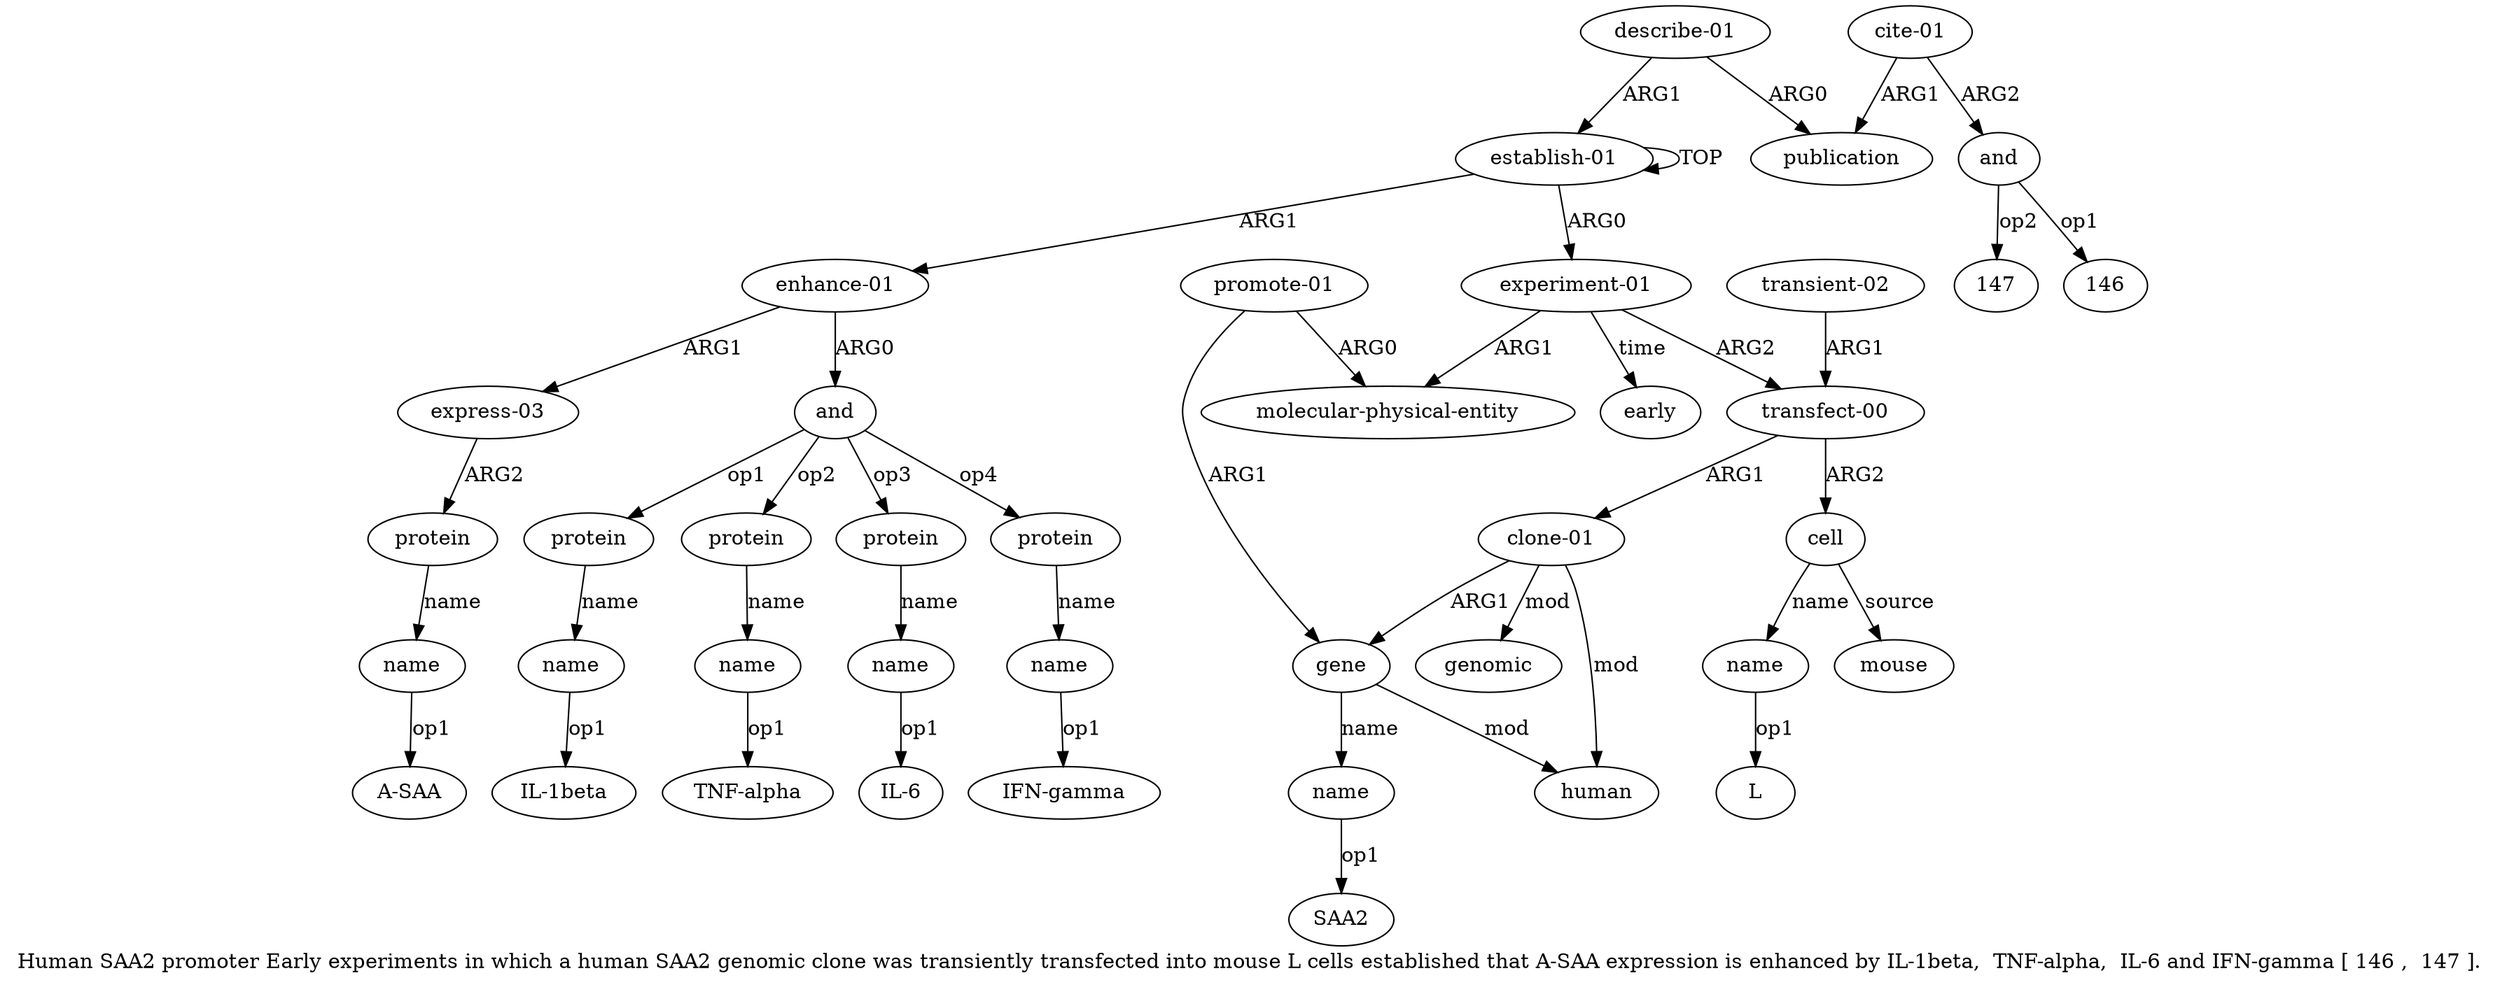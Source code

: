 digraph  {
	graph [label="Human SAA2 promoter Early experiments in which a human SAA2 genomic clone was transiently transfected into mouse L cells established \
that A-SAA expression is enhanced by IL-1beta,  TNF-alpha,  IL-6 and IFN-gamma [ 146 ,  147 ]."];
	node [label="\N"];
	a20	 [color=black,
		gold_ind=20,
		gold_label=name,
		label=name,
		test_ind=20,
		test_label=name];
	"a20 TNF-alpha"	 [color=black,
		gold_ind=-1,
		gold_label="TNF-alpha",
		label="TNF-alpha",
		test_ind=-1,
		test_label="TNF-alpha"];
	a20 -> "a20 TNF-alpha" [key=0,
	color=black,
	gold_label=op1,
	label=op1,
	test_label=op1];
a21 [color=black,
	gold_ind=21,
	gold_label=protein,
	label=protein,
	test_ind=21,
	test_label=protein];
a22 [color=black,
	gold_ind=22,
	gold_label=name,
	label=name,
	test_ind=22,
	test_label=name];
a21 -> a22 [key=0,
color=black,
gold_label=name,
label=name,
test_label=name];
"a22 IL-6" [color=black,
gold_ind=-1,
gold_label="IL-6",
label="IL-6",
test_ind=-1,
test_label="IL-6"];
a22 -> "a22 IL-6" [key=0,
color=black,
gold_label=op1,
label=op1,
test_label=op1];
a23 [color=black,
gold_ind=23,
gold_label=protein,
label=protein,
test_ind=23,
test_label=protein];
a24 [color=black,
gold_ind=24,
gold_label=name,
label=name,
test_ind=24,
test_label=name];
a23 -> a24 [key=0,
color=black,
gold_label=name,
label=name,
test_label=name];
"a24 IFN-gamma" [color=black,
gold_ind=-1,
gold_label="IFN-gamma",
label="IFN-gamma",
test_ind=-1,
test_label="IFN-gamma"];
a24 -> "a24 IFN-gamma" [key=0,
color=black,
gold_label=op1,
label=op1,
test_label=op1];
a25 [color=black,
gold_ind=25,
gold_label="express-03",
label="express-03",
test_ind=25,
test_label="express-03"];
a26 [color=black,
gold_ind=26,
gold_label=protein,
label=protein,
test_ind=26,
test_label=protein];
a25 -> a26 [key=0,
color=black,
gold_label=ARG2,
label=ARG2,
test_label=ARG2];
a27 [color=black,
gold_ind=27,
gold_label=name,
label=name,
test_ind=27,
test_label=name];
a26 -> a27 [key=0,
color=black,
gold_label=name,
label=name,
test_label=name];
"a27 A-SAA" [color=black,
gold_ind=-1,
gold_label="A-SAA",
label="A-SAA",
test_ind=-1,
test_label="A-SAA"];
a27 -> "a27 A-SAA" [key=0,
color=black,
gold_label=op1,
label=op1,
test_label=op1];
a28 [color=black,
gold_ind=28,
gold_label="describe-01",
label="describe-01",
test_ind=28,
test_label="describe-01"];
a29 [color=black,
gold_ind=29,
gold_label=publication,
label=publication,
test_ind=29,
test_label=publication];
a28 -> a29 [key=0,
color=black,
gold_label=ARG0,
label=ARG0,
test_label=ARG0];
a0 [color=black,
gold_ind=0,
gold_label="establish-01",
label="establish-01",
test_ind=0,
test_label="establish-01"];
a28 -> a0 [key=0,
color=black,
gold_label=ARG1,
label=ARG1,
test_label=ARG1];
a31 [color=black,
gold_ind=31,
gold_label=and,
label=and,
test_ind=31,
test_label=and];
"a31 147" [color=black,
gold_ind=-1,
gold_label=147,
label=147,
test_ind=-1,
test_label=147];
a31 -> "a31 147" [key=0,
color=black,
gold_label=op2,
label=op2,
test_label=op2];
"a31 146" [color=black,
gold_ind=-1,
gold_label=146,
label=146,
test_ind=-1,
test_label=146];
a31 -> "a31 146" [key=0,
color=black,
gold_label=op1,
label=op1,
test_label=op1];
a30 [color=black,
gold_ind=30,
gold_label="cite-01",
label="cite-01",
test_ind=30,
test_label="cite-01"];
a30 -> a29 [key=0,
color=black,
gold_label=ARG1,
label=ARG1,
test_label=ARG1];
a30 -> a31 [key=0,
color=black,
gold_label=ARG2,
label=ARG2,
test_label=ARG2];
"a18 IL-1beta" [color=black,
gold_ind=-1,
gold_label="IL-1beta",
label="IL-1beta",
test_ind=-1,
test_label="IL-1beta"];
"a11 L" [color=black,
gold_ind=-1,
gold_label=L,
label=L,
test_ind=-1,
test_label=L];
"a5 SAA2" [color=black,
gold_ind=-1,
gold_label=SAA2,
label=SAA2,
test_ind=-1,
test_label=SAA2];
a15 [color=black,
gold_ind=15,
gold_label="enhance-01",
label="enhance-01",
test_ind=15,
test_label="enhance-01"];
a15 -> a25 [key=0,
color=black,
gold_label=ARG1,
label=ARG1,
test_label=ARG1];
a16 [color=black,
gold_ind=16,
gold_label=and,
label=and,
test_ind=16,
test_label=and];
a15 -> a16 [key=0,
color=black,
gold_label=ARG0,
label=ARG0,
test_label=ARG0];
a14 [color=black,
gold_ind=14,
gold_label=early,
label=early,
test_ind=14,
test_label=early];
a17 [color=black,
gold_ind=17,
gold_label=protein,
label=protein,
test_ind=17,
test_label=protein];
a18 [color=black,
gold_ind=18,
gold_label=name,
label=name,
test_ind=18,
test_label=name];
a17 -> a18 [key=0,
color=black,
gold_label=name,
label=name,
test_label=name];
a16 -> a21 [key=0,
color=black,
gold_label=op3,
label=op3,
test_label=op3];
a16 -> a23 [key=0,
color=black,
gold_label=op4,
label=op4,
test_label=op4];
a16 -> a17 [key=0,
color=black,
gold_label=op1,
label=op1,
test_label=op1];
a19 [color=black,
gold_ind=19,
gold_label=protein,
label=protein,
test_ind=19,
test_label=protein];
a16 -> a19 [key=0,
color=black,
gold_label=op2,
label=op2,
test_label=op2];
a11 [color=black,
gold_ind=11,
gold_label=name,
label=name,
test_ind=11,
test_label=name];
a11 -> "a11 L" [key=0,
color=black,
gold_label=op1,
label=op1,
test_label=op1];
a10 [color=black,
gold_ind=10,
gold_label=cell,
label=cell,
test_ind=10,
test_label=cell];
a10 -> a11 [key=0,
color=black,
gold_label=name,
label=name,
test_label=name];
a12 [color=black,
gold_ind=12,
gold_label=mouse,
label=mouse,
test_ind=12,
test_label=mouse];
a10 -> a12 [key=0,
color=black,
gold_label=source,
label=source,
test_label=source];
a13 [color=black,
gold_ind=13,
gold_label="transient-02",
label="transient-02",
test_ind=13,
test_label="transient-02"];
a6 [color=black,
gold_ind=6,
gold_label="transfect-00",
label="transfect-00",
test_ind=6,
test_label="transfect-00"];
a13 -> a6 [key=0,
color=black,
gold_label=ARG1,
label=ARG1,
test_label=ARG1];
a19 -> a20 [key=0,
color=black,
gold_label=name,
label=name,
test_label=name];
a18 -> "a18 IL-1beta" [key=0,
color=black,
gold_label=op1,
label=op1,
test_label=op1];
a1 [color=black,
gold_ind=1,
gold_label="experiment-01",
label="experiment-01",
test_ind=1,
test_label="experiment-01"];
a1 -> a14 [key=0,
color=black,
gold_label=time,
label=time,
test_label=time];
a2 [color=black,
gold_ind=2,
gold_label="molecular-physical-entity",
label="molecular-physical-entity",
test_ind=2,
test_label="molecular-physical-entity"];
a1 -> a2 [key=0,
color=black,
gold_label=ARG1,
label=ARG1,
test_label=ARG1];
a1 -> a6 [key=0,
color=black,
gold_label=ARG2,
label=ARG2,
test_label=ARG2];
a0 -> a15 [key=0,
color=black,
gold_label=ARG1,
label=ARG1,
test_label=ARG1];
a0 -> a1 [key=0,
color=black,
gold_label=ARG0,
label=ARG0,
test_label=ARG0];
a0 -> a0 [key=0,
color=black,
gold_label=TOP,
label=TOP,
test_label=TOP];
a3 [color=black,
gold_ind=3,
gold_label="promote-01",
label="promote-01",
test_ind=3,
test_label="promote-01"];
a3 -> a2 [key=0,
color=black,
gold_label=ARG0,
label=ARG0,
test_label=ARG0];
a4 [color=black,
gold_ind=4,
gold_label=gene,
label=gene,
test_ind=4,
test_label=gene];
a3 -> a4 [key=0,
color=black,
gold_label=ARG1,
label=ARG1,
test_label=ARG1];
a5 [color=black,
gold_ind=5,
gold_label=name,
label=name,
test_ind=5,
test_label=name];
a5 -> "a5 SAA2" [key=0,
color=black,
gold_label=op1,
label=op1,
test_label=op1];
a4 -> a5 [key=0,
color=black,
gold_label=name,
label=name,
test_label=name];
a8 [color=black,
gold_ind=8,
gold_label=human,
label=human,
test_ind=8,
test_label=human];
a4 -> a8 [key=0,
color=black,
gold_label=mod,
label=mod,
test_label=mod];
a7 [color=black,
gold_ind=7,
gold_label="clone-01",
label="clone-01",
test_ind=7,
test_label="clone-01"];
a7 -> a4 [key=0,
color=black,
gold_label=ARG1,
label=ARG1,
test_label=ARG1];
a9 [color=black,
gold_ind=9,
gold_label=genomic,
label=genomic,
test_ind=9,
test_label=genomic];
a7 -> a9 [key=0,
color=black,
gold_label=mod,
label=mod,
test_label=mod];
a7 -> a8 [key=0,
color=black,
gold_label=mod,
label=mod,
test_label=mod];
a6 -> a10 [key=0,
color=black,
gold_label=ARG2,
label=ARG2,
test_label=ARG2];
a6 -> a7 [key=0,
color=black,
gold_label=ARG1,
label=ARG1,
test_label=ARG1];
}

